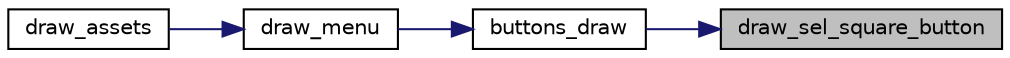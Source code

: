 digraph "draw_sel_square_button"
{
 // LATEX_PDF_SIZE
  edge [fontname="Helvetica",fontsize="10",labelfontname="Helvetica",labelfontsize="10"];
  node [fontname="Helvetica",fontsize="10",shape=record];
  rankdir="RL";
  Node1 [label="draw_sel_square_button",height=0.2,width=0.4,color="black", fillcolor="grey75", style="filled", fontcolor="black",tooltip="Draws the button to draw a square on a pixel buffer."];
  Node1 -> Node2 [dir="back",color="midnightblue",fontsize="10",style="solid"];
  Node2 [label="buttons_draw",height=0.2,width=0.4,color="black", fillcolor="white", style="filled",URL="$group__draw__buttons.html#ga8d46b5bb0547f68fd65d40c6782054e8",tooltip="Draws the buttons on screen."];
  Node2 -> Node3 [dir="back",color="midnightblue",fontsize="10",style="solid"];
  Node3 [label="draw_menu",height=0.2,width=0.4,color="black", fillcolor="white", style="filled",URL="$group___u_i.html#ga8b436345808e86cfdb278061a65a0fe7",tooltip="Draws the menu (background) and calls the function responsible for drawing the buttons."];
  Node3 -> Node4 [dir="back",color="midnightblue",fontsize="10",style="solid"];
  Node4 [label="draw_assets",height=0.2,width=0.4,color="black", fillcolor="white", style="filled",URL="$proj_8c.html#a850e4280fdbac0d3b47a94e871905e54",tooltip="Draws the program assets on screen."];
}
